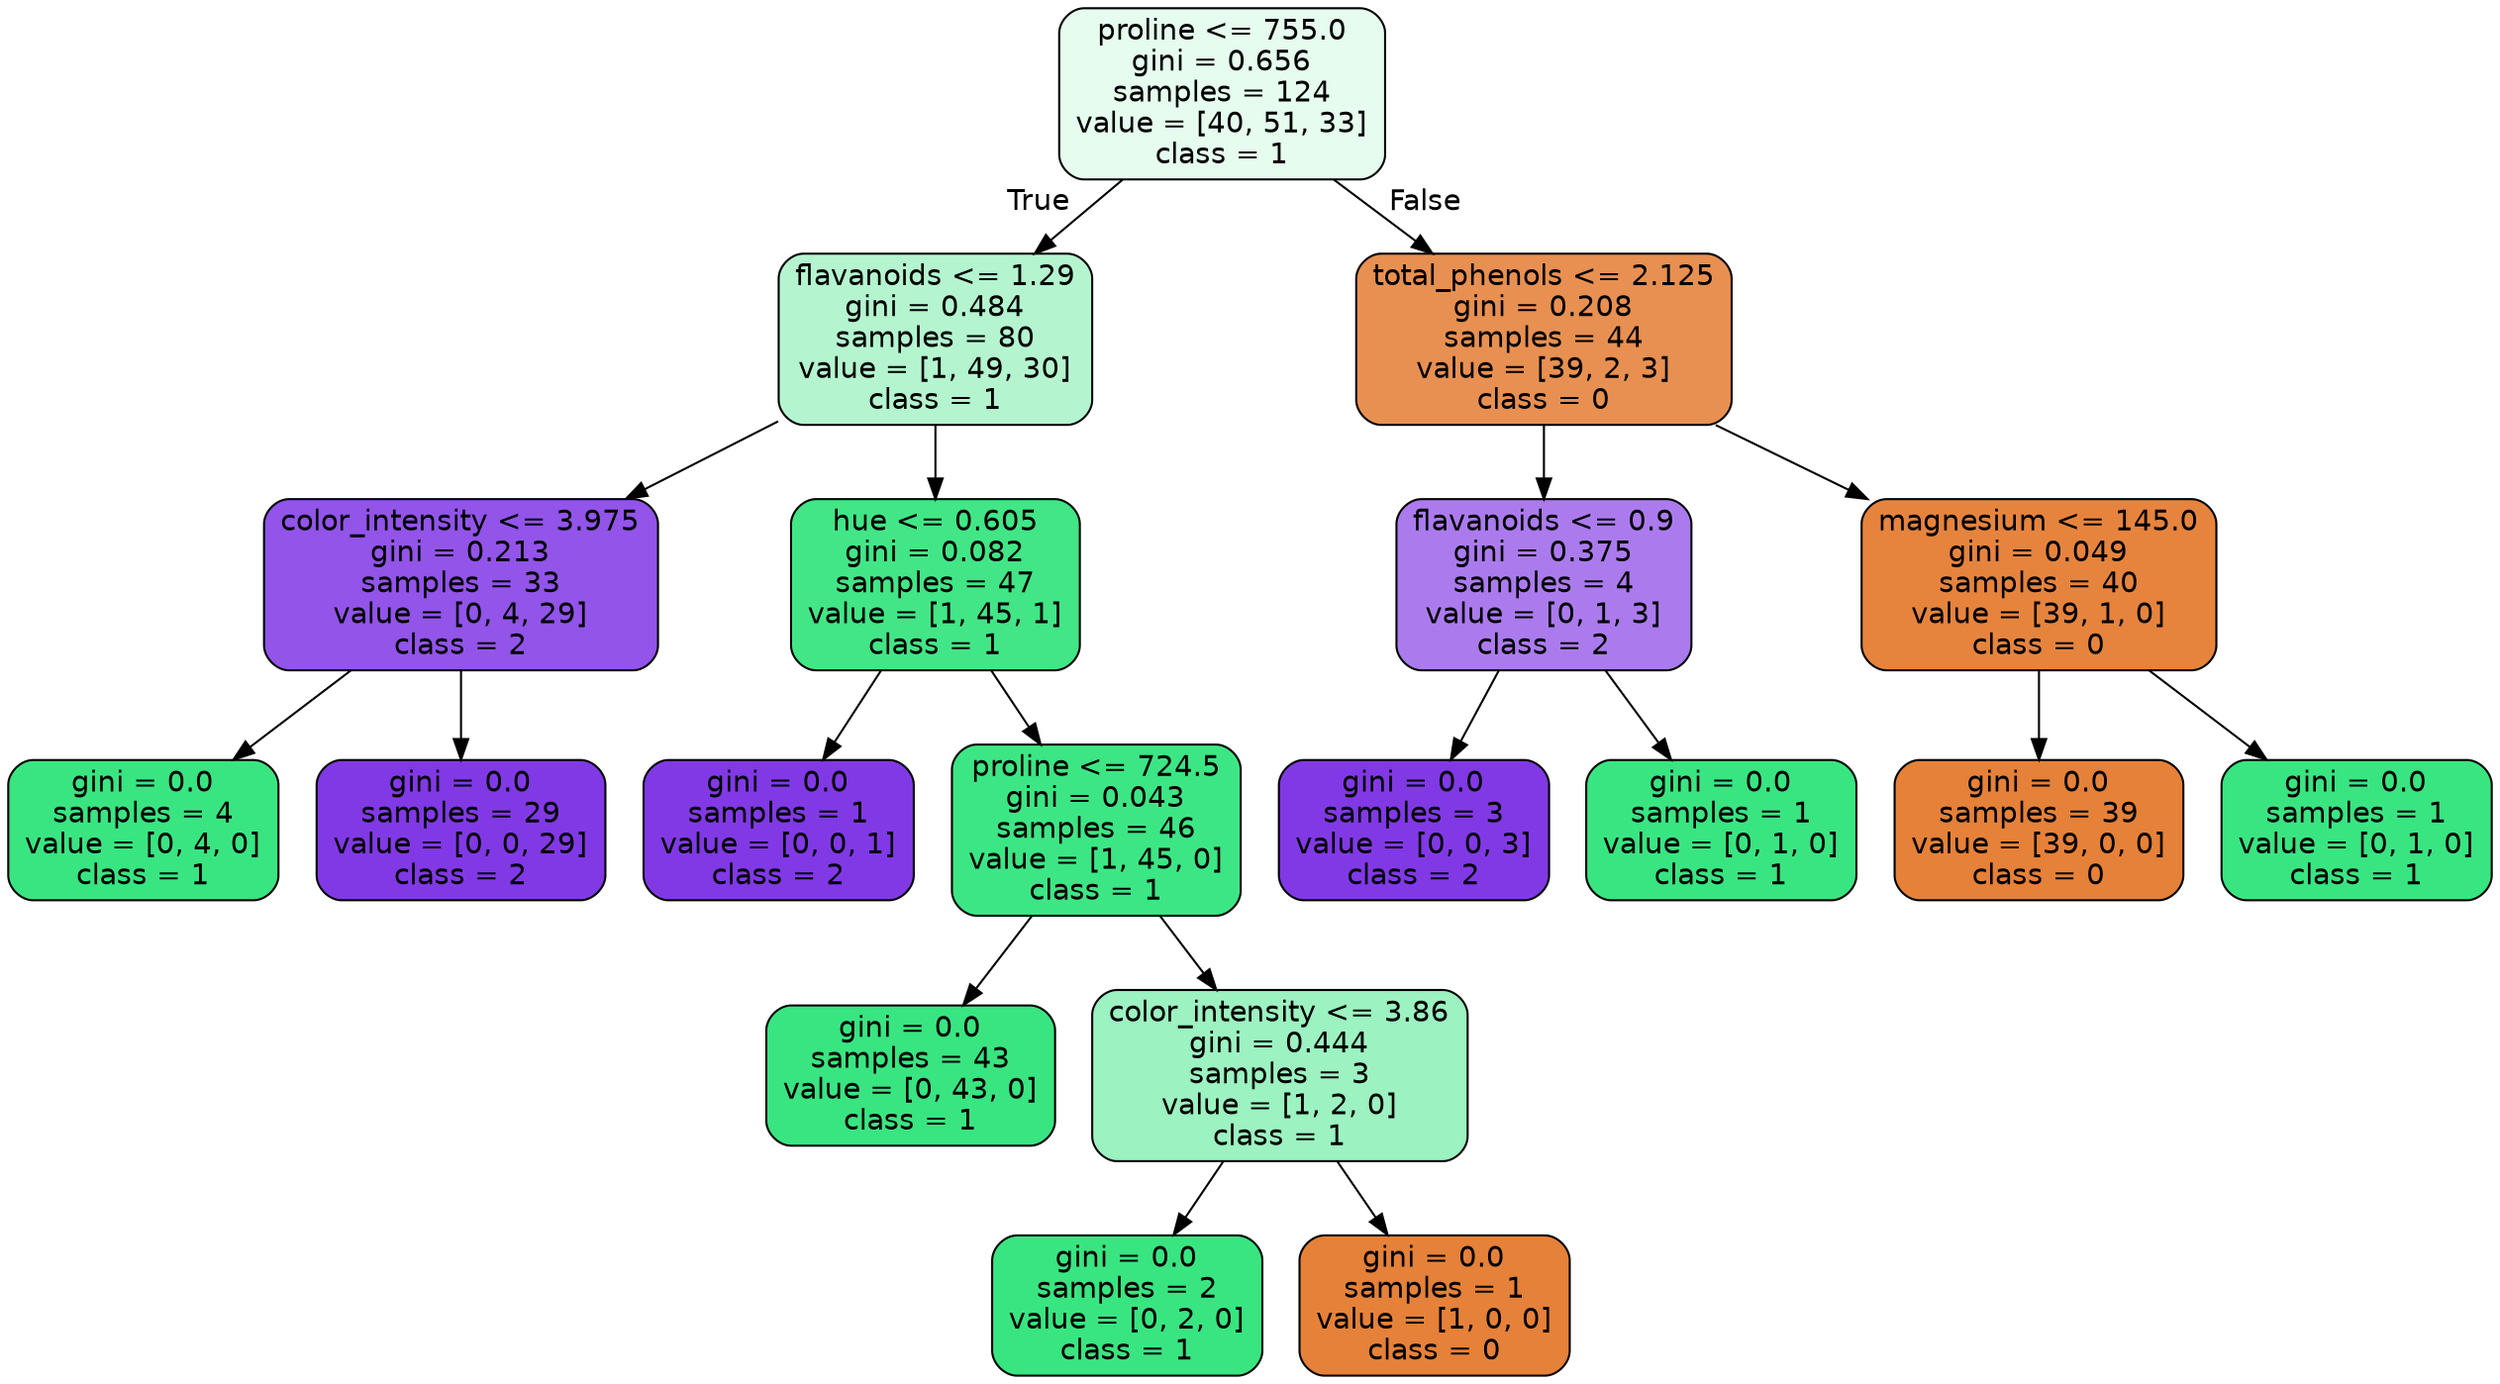 digraph Tree {
node [shape=box, style="filled, rounded", color="black", fontname="helvetica"] ;
edge [fontname="helvetica"] ;
0 [label="proline <= 755.0\ngini = 0.656\nsamples = 124\nvalue = [40, 51, 33]\nclass = 1", fillcolor="#e5fcee"] ;
1 [label="flavanoids <= 1.29\ngini = 0.484\nsamples = 80\nvalue = [1, 49, 30]\nclass = 1", fillcolor="#b4f5cf"] ;
0 -> 1 [labeldistance=2.5, labelangle=45, headlabel="True"] ;
2 [label="color_intensity <= 3.975\ngini = 0.213\nsamples = 33\nvalue = [0, 4, 29]\nclass = 2", fillcolor="#9254e9"] ;
1 -> 2 ;
3 [label="gini = 0.0\nsamples = 4\nvalue = [0, 4, 0]\nclass = 1", fillcolor="#39e581"] ;
2 -> 3 ;
4 [label="gini = 0.0\nsamples = 29\nvalue = [0, 0, 29]\nclass = 2", fillcolor="#8139e5"] ;
2 -> 4 ;
5 [label="hue <= 0.605\ngini = 0.082\nsamples = 47\nvalue = [1, 45, 1]\nclass = 1", fillcolor="#42e686"] ;
1 -> 5 ;
6 [label="gini = 0.0\nsamples = 1\nvalue = [0, 0, 1]\nclass = 2", fillcolor="#8139e5"] ;
5 -> 6 ;
7 [label="proline <= 724.5\ngini = 0.043\nsamples = 46\nvalue = [1, 45, 0]\nclass = 1", fillcolor="#3de684"] ;
5 -> 7 ;
8 [label="gini = 0.0\nsamples = 43\nvalue = [0, 43, 0]\nclass = 1", fillcolor="#39e581"] ;
7 -> 8 ;
9 [label="color_intensity <= 3.86\ngini = 0.444\nsamples = 3\nvalue = [1, 2, 0]\nclass = 1", fillcolor="#9cf2c0"] ;
7 -> 9 ;
10 [label="gini = 0.0\nsamples = 2\nvalue = [0, 2, 0]\nclass = 1", fillcolor="#39e581"] ;
9 -> 10 ;
11 [label="gini = 0.0\nsamples = 1\nvalue = [1, 0, 0]\nclass = 0", fillcolor="#e58139"] ;
9 -> 11 ;
12 [label="total_phenols <= 2.125\ngini = 0.208\nsamples = 44\nvalue = [39, 2, 3]\nclass = 0", fillcolor="#e89051"] ;
0 -> 12 [labeldistance=2.5, labelangle=-45, headlabel="False"] ;
13 [label="flavanoids <= 0.9\ngini = 0.375\nsamples = 4\nvalue = [0, 1, 3]\nclass = 2", fillcolor="#ab7bee"] ;
12 -> 13 ;
14 [label="gini = 0.0\nsamples = 3\nvalue = [0, 0, 3]\nclass = 2", fillcolor="#8139e5"] ;
13 -> 14 ;
15 [label="gini = 0.0\nsamples = 1\nvalue = [0, 1, 0]\nclass = 1", fillcolor="#39e581"] ;
13 -> 15 ;
16 [label="magnesium <= 145.0\ngini = 0.049\nsamples = 40\nvalue = [39, 1, 0]\nclass = 0", fillcolor="#e6843e"] ;
12 -> 16 ;
17 [label="gini = 0.0\nsamples = 39\nvalue = [39, 0, 0]\nclass = 0", fillcolor="#e58139"] ;
16 -> 17 ;
18 [label="gini = 0.0\nsamples = 1\nvalue = [0, 1, 0]\nclass = 1", fillcolor="#39e581"] ;
16 -> 18 ;
}